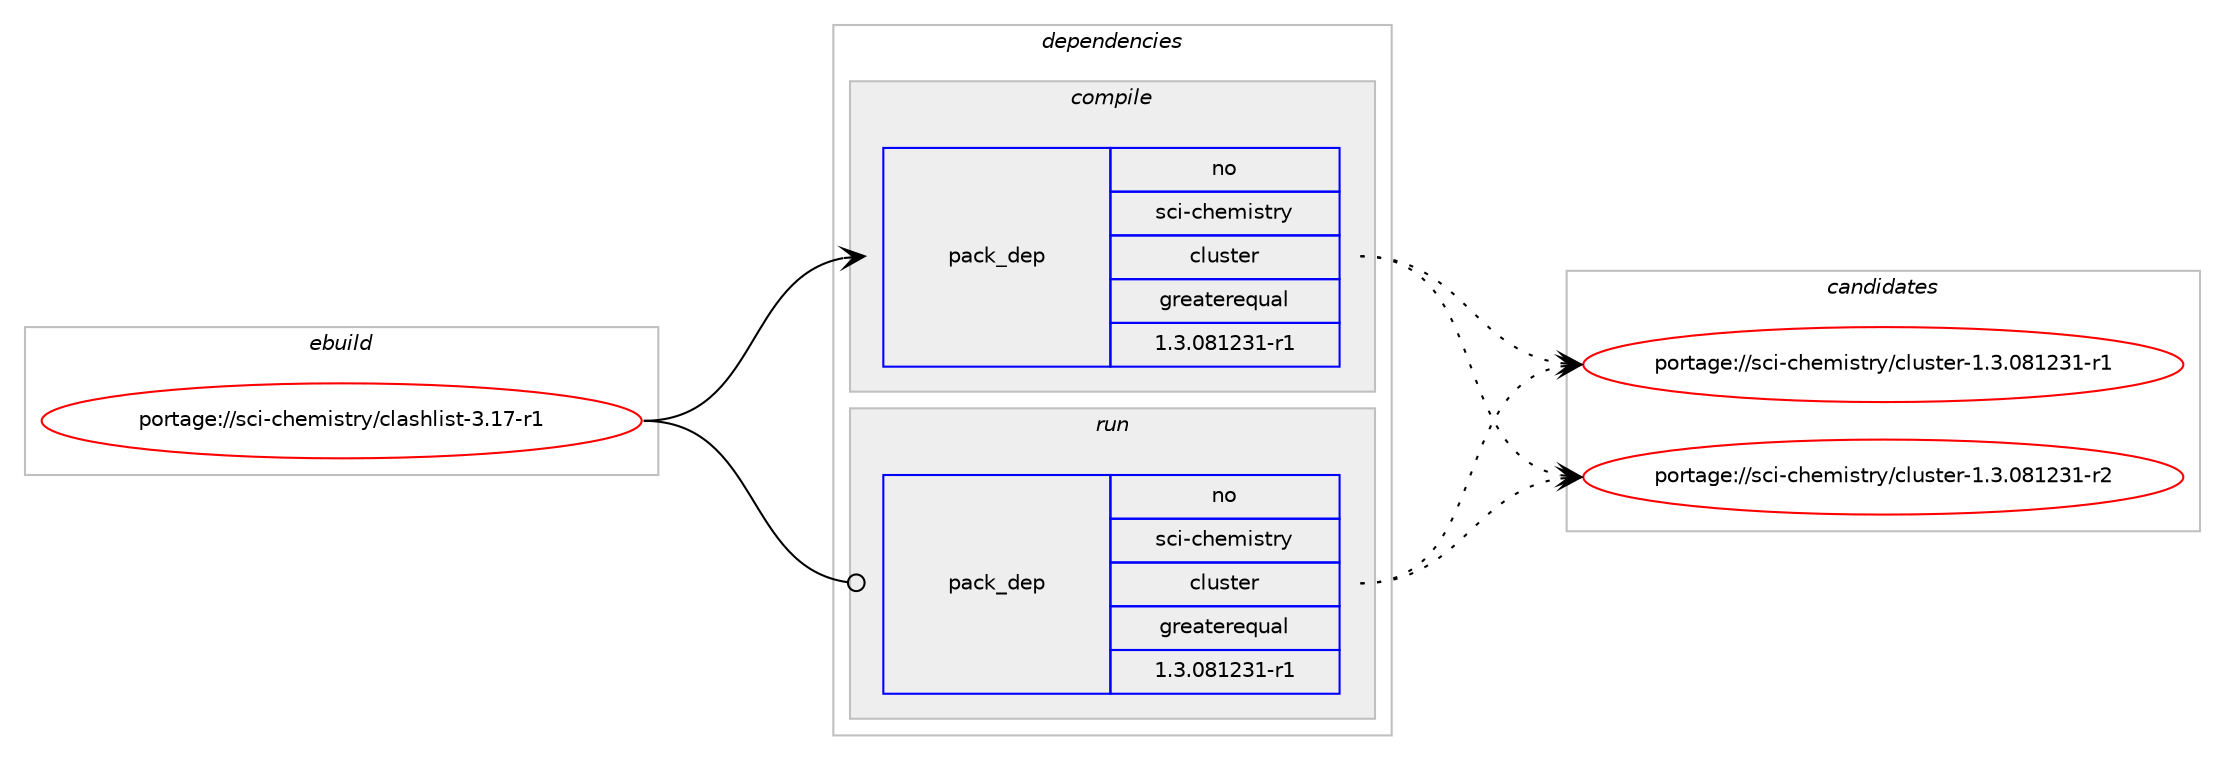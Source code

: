 digraph prolog {

# *************
# Graph options
# *************

newrank=true;
concentrate=true;
compound=true;
graph [rankdir=LR,fontname=Helvetica,fontsize=10,ranksep=1.5];#, ranksep=2.5, nodesep=0.2];
edge  [arrowhead=vee];
node  [fontname=Helvetica,fontsize=10];

# **********
# The ebuild
# **********

subgraph cluster_leftcol {
color=gray;
rank=same;
label=<<i>ebuild</i>>;
id [label="portage://sci-chemistry/clashlist-3.17-r1", color=red, width=4, href="../sci-chemistry/clashlist-3.17-r1.svg"];
}

# ****************
# The dependencies
# ****************

subgraph cluster_midcol {
color=gray;
label=<<i>dependencies</i>>;
subgraph cluster_compile {
fillcolor="#eeeeee";
style=filled;
label=<<i>compile</i>>;
subgraph pack180 {
dependency717 [label=<<TABLE BORDER="0" CELLBORDER="1" CELLSPACING="0" CELLPADDING="4" WIDTH="220"><TR><TD ROWSPAN="6" CELLPADDING="30">pack_dep</TD></TR><TR><TD WIDTH="110">no</TD></TR><TR><TD>sci-chemistry</TD></TR><TR><TD>cluster</TD></TR><TR><TD>greaterequal</TD></TR><TR><TD>1.3.081231-r1</TD></TR></TABLE>>, shape=none, color=blue];
}
id:e -> dependency717:w [weight=20,style="solid",arrowhead="vee"];
# *** BEGIN UNKNOWN DEPENDENCY TYPE (TODO) ***
# id -> package_dependency(portage://sci-chemistry/clashlist-3.17-r1,install,no,sci-chemistry,probe,none,[,,],[],[])
# *** END UNKNOWN DEPENDENCY TYPE (TODO) ***

}
subgraph cluster_compileandrun {
fillcolor="#eeeeee";
style=filled;
label=<<i>compile and run</i>>;
}
subgraph cluster_run {
fillcolor="#eeeeee";
style=filled;
label=<<i>run</i>>;
subgraph pack181 {
dependency718 [label=<<TABLE BORDER="0" CELLBORDER="1" CELLSPACING="0" CELLPADDING="4" WIDTH="220"><TR><TD ROWSPAN="6" CELLPADDING="30">pack_dep</TD></TR><TR><TD WIDTH="110">no</TD></TR><TR><TD>sci-chemistry</TD></TR><TR><TD>cluster</TD></TR><TR><TD>greaterequal</TD></TR><TR><TD>1.3.081231-r1</TD></TR></TABLE>>, shape=none, color=blue];
}
id:e -> dependency718:w [weight=20,style="solid",arrowhead="odot"];
# *** BEGIN UNKNOWN DEPENDENCY TYPE (TODO) ***
# id -> package_dependency(portage://sci-chemistry/clashlist-3.17-r1,run,no,sci-chemistry,probe,none,[,,],[],[])
# *** END UNKNOWN DEPENDENCY TYPE (TODO) ***

}
}

# **************
# The candidates
# **************

subgraph cluster_choices {
rank=same;
color=gray;
label=<<i>candidates</i>>;

subgraph choice180 {
color=black;
nodesep=1;
choice115991054599104101109105115116114121479910811711511610111445494651464856495051494511449 [label="portage://sci-chemistry/cluster-1.3.081231-r1", color=red, width=4,href="../sci-chemistry/cluster-1.3.081231-r1.svg"];
choice115991054599104101109105115116114121479910811711511610111445494651464856495051494511450 [label="portage://sci-chemistry/cluster-1.3.081231-r2", color=red, width=4,href="../sci-chemistry/cluster-1.3.081231-r2.svg"];
dependency717:e -> choice115991054599104101109105115116114121479910811711511610111445494651464856495051494511449:w [style=dotted,weight="100"];
dependency717:e -> choice115991054599104101109105115116114121479910811711511610111445494651464856495051494511450:w [style=dotted,weight="100"];
}
subgraph choice181 {
color=black;
nodesep=1;
choice115991054599104101109105115116114121479910811711511610111445494651464856495051494511449 [label="portage://sci-chemistry/cluster-1.3.081231-r1", color=red, width=4,href="../sci-chemistry/cluster-1.3.081231-r1.svg"];
choice115991054599104101109105115116114121479910811711511610111445494651464856495051494511450 [label="portage://sci-chemistry/cluster-1.3.081231-r2", color=red, width=4,href="../sci-chemistry/cluster-1.3.081231-r2.svg"];
dependency718:e -> choice115991054599104101109105115116114121479910811711511610111445494651464856495051494511449:w [style=dotted,weight="100"];
dependency718:e -> choice115991054599104101109105115116114121479910811711511610111445494651464856495051494511450:w [style=dotted,weight="100"];
}
}

}
